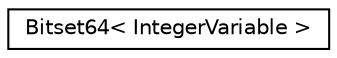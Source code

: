 digraph "Graphical Class Hierarchy"
{
 // LATEX_PDF_SIZE
  edge [fontname="Helvetica",fontsize="10",labelfontname="Helvetica",labelfontsize="10"];
  node [fontname="Helvetica",fontsize="10",shape=record];
  rankdir="LR";
  Node0 [label="Bitset64\< IntegerVariable \>",height=0.2,width=0.4,color="black", fillcolor="white", style="filled",URL="$classoperations__research_1_1_bitset64.html",tooltip=" "];
}
